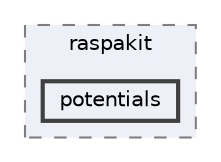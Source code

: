digraph "src/raspakit/potentials"
{
 // LATEX_PDF_SIZE
  bgcolor="transparent";
  edge [fontname=Helvetica,fontsize=10,labelfontname=Helvetica,labelfontsize=10];
  node [fontname=Helvetica,fontsize=10,shape=box,height=0.2,width=0.4];
  compound=true
  subgraph clusterdir_d1be7ed14afe084fb053e3b09b9dd147 {
    graph [ bgcolor="#edf0f7", pencolor="grey50", label="raspakit", fontname=Helvetica,fontsize=10 style="filled,dashed", URL="dir_d1be7ed14afe084fb053e3b09b9dd147.html",tooltip=""]
  dir_e7800aeb00bf739bca0d59288622189f [label="potentials", fillcolor="#edf0f7", color="grey25", style="filled,bold", URL="dir_e7800aeb00bf739bca0d59288622189f.html",tooltip=""];
  }
}
